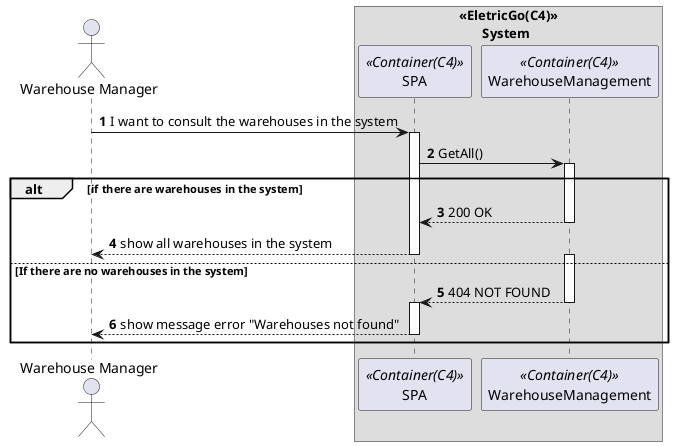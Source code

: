 @startuml 
autonumber

actor "Warehouse Manager" as admin
box "<<EletricGo(C4)>>\n       System"
participant SPA as system <<Container(C4)>>
participant WarehouseManagement as  WM <<Container(C4)>>
end box


admin -> system: I want to consult the warehouses in the system
activate system
system -> WM : GetAll()
activate WM
alt if there are warehouses in the system

WM --> system : 200 OK 
deactivate WM


system --> admin: show all warehouses in the system
deactivate system

else If there are no warehouses in the system

activate WM
WM --> system : 404 NOT FOUND
deactivate WM
activate system
 
system --> admin: show message error "Warehouses not found"
deactivate system 


end

deactivate admin

@enduml